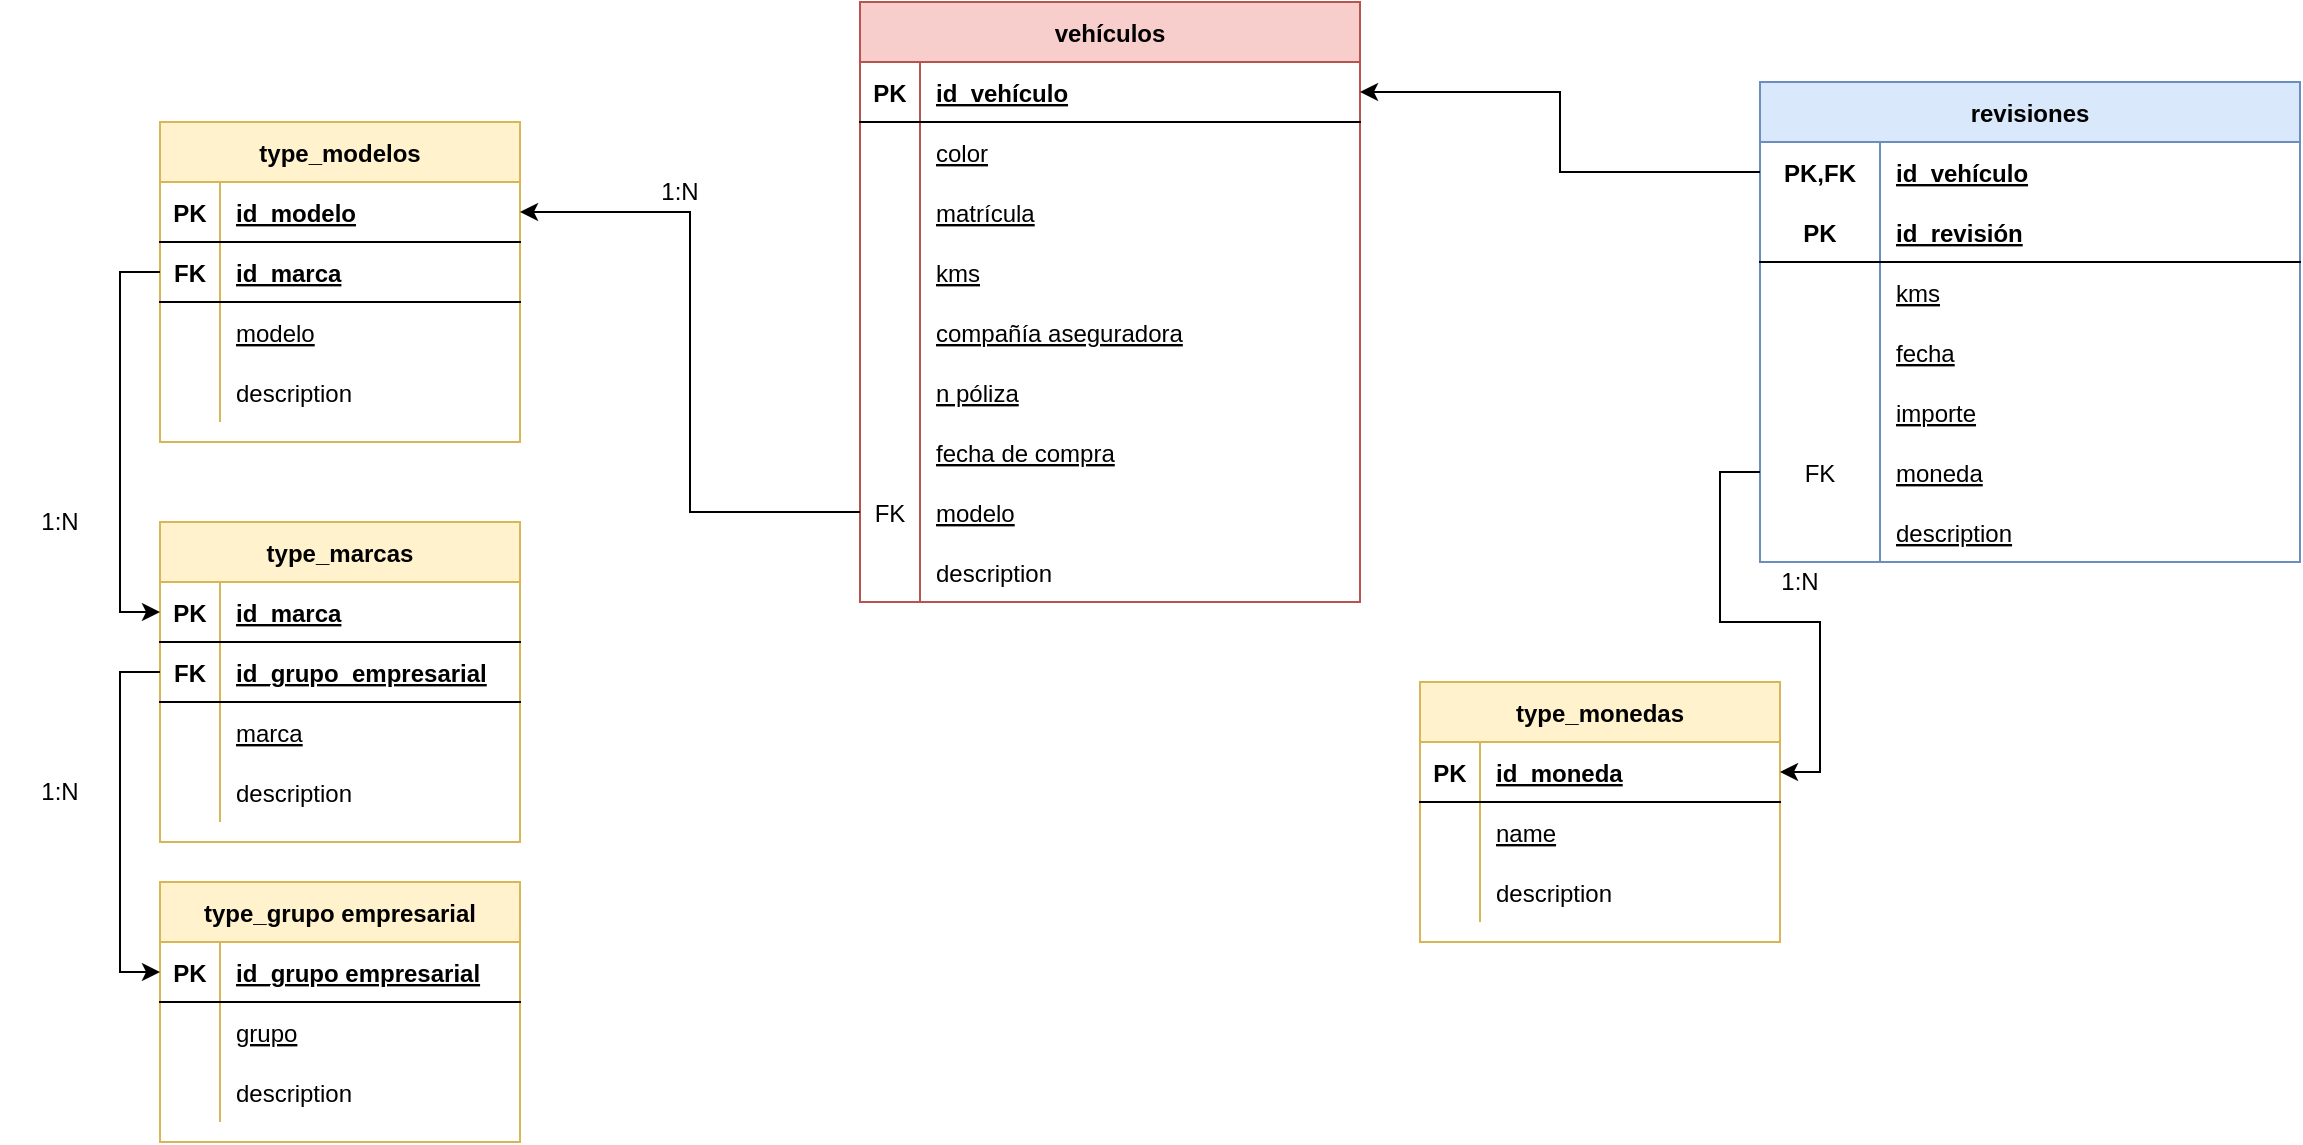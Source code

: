 <mxfile version="20.2.3" type="device"><diagram id="61opq8UgMgnh-urBsf6C" name="Diagrama"><mxGraphModel dx="2103" dy="640" grid="1" gridSize="10" guides="1" tooltips="1" connect="1" arrows="1" fold="1" page="1" pageScale="1" pageWidth="827" pageHeight="1169" math="0" shadow="0"><root><mxCell id="0"/><mxCell id="1" parent="0"/><mxCell id="n5lgVlBRadcLo9MWpqyn-1" value="vehículos" style="shape=table;startSize=30;container=1;collapsible=1;childLayout=tableLayout;fixedRows=1;rowLines=0;fontStyle=1;align=center;resizeLast=1;fillColor=#f8cecc;strokeColor=#b85450;" parent="1" vertex="1"><mxGeometry x="-20" y="50" width="250" height="300" as="geometry"/></mxCell><mxCell id="n5lgVlBRadcLo9MWpqyn-2" value="" style="shape=partialRectangle;collapsible=0;dropTarget=0;pointerEvents=0;fillColor=none;points=[[0,0.5],[1,0.5]];portConstraint=eastwest;top=0;left=0;right=0;bottom=1;" parent="n5lgVlBRadcLo9MWpqyn-1" vertex="1"><mxGeometry y="30" width="250" height="30" as="geometry"/></mxCell><mxCell id="n5lgVlBRadcLo9MWpqyn-3" value="PK" style="shape=partialRectangle;overflow=hidden;connectable=0;fillColor=none;top=0;left=0;bottom=0;right=0;fontStyle=1;" parent="n5lgVlBRadcLo9MWpqyn-2" vertex="1"><mxGeometry width="30" height="30" as="geometry"><mxRectangle width="30" height="30" as="alternateBounds"/></mxGeometry></mxCell><mxCell id="n5lgVlBRadcLo9MWpqyn-4" value="id_vehículo" style="shape=partialRectangle;overflow=hidden;connectable=0;fillColor=none;top=0;left=0;bottom=0;right=0;align=left;spacingLeft=6;fontStyle=5;" parent="n5lgVlBRadcLo9MWpqyn-2" vertex="1"><mxGeometry x="30" width="220" height="30" as="geometry"><mxRectangle width="220" height="30" as="alternateBounds"/></mxGeometry></mxCell><mxCell id="n5lgVlBRadcLo9MWpqyn-5" value="" style="shape=partialRectangle;collapsible=0;dropTarget=0;pointerEvents=0;fillColor=none;points=[[0,0.5],[1,0.5]];portConstraint=eastwest;top=0;left=0;right=0;bottom=0;" parent="n5lgVlBRadcLo9MWpqyn-1" vertex="1"><mxGeometry y="60" width="250" height="30" as="geometry"/></mxCell><mxCell id="n5lgVlBRadcLo9MWpqyn-6" value="" style="shape=partialRectangle;overflow=hidden;connectable=0;fillColor=none;top=0;left=0;bottom=0;right=0;" parent="n5lgVlBRadcLo9MWpqyn-5" vertex="1"><mxGeometry width="30" height="30" as="geometry"><mxRectangle width="30" height="30" as="alternateBounds"/></mxGeometry></mxCell><mxCell id="n5lgVlBRadcLo9MWpqyn-7" value="color" style="shape=partialRectangle;overflow=hidden;connectable=0;fillColor=none;top=0;left=0;bottom=0;right=0;align=left;spacingLeft=6;fontStyle=4" parent="n5lgVlBRadcLo9MWpqyn-5" vertex="1"><mxGeometry x="30" width="220" height="30" as="geometry"><mxRectangle width="220" height="30" as="alternateBounds"/></mxGeometry></mxCell><mxCell id="n5lgVlBRadcLo9MWpqyn-8" value="" style="shape=partialRectangle;collapsible=0;dropTarget=0;pointerEvents=0;fillColor=none;points=[[0,0.5],[1,0.5]];portConstraint=eastwest;top=0;left=0;right=0;bottom=0;" parent="n5lgVlBRadcLo9MWpqyn-1" vertex="1"><mxGeometry y="90" width="250" height="30" as="geometry"/></mxCell><mxCell id="n5lgVlBRadcLo9MWpqyn-9" value="" style="shape=partialRectangle;overflow=hidden;connectable=0;fillColor=none;top=0;left=0;bottom=0;right=0;" parent="n5lgVlBRadcLo9MWpqyn-8" vertex="1"><mxGeometry width="30" height="30" as="geometry"><mxRectangle width="30" height="30" as="alternateBounds"/></mxGeometry></mxCell><mxCell id="n5lgVlBRadcLo9MWpqyn-10" value="matrícula" style="shape=partialRectangle;overflow=hidden;connectable=0;fillColor=none;top=0;left=0;bottom=0;right=0;align=left;spacingLeft=6;fontStyle=4" parent="n5lgVlBRadcLo9MWpqyn-8" vertex="1"><mxGeometry x="30" width="220" height="30" as="geometry"><mxRectangle width="220" height="30" as="alternateBounds"/></mxGeometry></mxCell><mxCell id="n5lgVlBRadcLo9MWpqyn-11" value="" style="shape=partialRectangle;collapsible=0;dropTarget=0;pointerEvents=0;fillColor=none;points=[[0,0.5],[1,0.5]];portConstraint=eastwest;top=0;left=0;right=0;bottom=0;" parent="n5lgVlBRadcLo9MWpqyn-1" vertex="1"><mxGeometry y="120" width="250" height="30" as="geometry"/></mxCell><mxCell id="n5lgVlBRadcLo9MWpqyn-12" value="" style="shape=partialRectangle;overflow=hidden;connectable=0;fillColor=none;top=0;left=0;bottom=0;right=0;" parent="n5lgVlBRadcLo9MWpqyn-11" vertex="1"><mxGeometry width="30" height="30" as="geometry"><mxRectangle width="30" height="30" as="alternateBounds"/></mxGeometry></mxCell><mxCell id="n5lgVlBRadcLo9MWpqyn-13" value="kms" style="shape=partialRectangle;overflow=hidden;connectable=0;fillColor=none;top=0;left=0;bottom=0;right=0;align=left;spacingLeft=6;fontStyle=4" parent="n5lgVlBRadcLo9MWpqyn-11" vertex="1"><mxGeometry x="30" width="220" height="30" as="geometry"><mxRectangle width="220" height="30" as="alternateBounds"/></mxGeometry></mxCell><mxCell id="n5lgVlBRadcLo9MWpqyn-14" value="" style="shape=partialRectangle;collapsible=0;dropTarget=0;pointerEvents=0;fillColor=none;points=[[0,0.5],[1,0.5]];portConstraint=eastwest;top=0;left=0;right=0;bottom=0;" parent="n5lgVlBRadcLo9MWpqyn-1" vertex="1"><mxGeometry y="150" width="250" height="30" as="geometry"/></mxCell><mxCell id="n5lgVlBRadcLo9MWpqyn-15" value="" style="shape=partialRectangle;overflow=hidden;connectable=0;fillColor=none;top=0;left=0;bottom=0;right=0;" parent="n5lgVlBRadcLo9MWpqyn-14" vertex="1"><mxGeometry width="30" height="30" as="geometry"><mxRectangle width="30" height="30" as="alternateBounds"/></mxGeometry></mxCell><mxCell id="n5lgVlBRadcLo9MWpqyn-16" value="compañía aseguradora" style="shape=partialRectangle;overflow=hidden;connectable=0;fillColor=none;top=0;left=0;bottom=0;right=0;align=left;spacingLeft=6;fontStyle=4" parent="n5lgVlBRadcLo9MWpqyn-14" vertex="1"><mxGeometry x="30" width="220" height="30" as="geometry"><mxRectangle width="220" height="30" as="alternateBounds"/></mxGeometry></mxCell><mxCell id="n5lgVlBRadcLo9MWpqyn-20" value="" style="shape=partialRectangle;collapsible=0;dropTarget=0;pointerEvents=0;fillColor=none;points=[[0,0.5],[1,0.5]];portConstraint=eastwest;top=0;left=0;right=0;bottom=0;" parent="n5lgVlBRadcLo9MWpqyn-1" vertex="1"><mxGeometry y="180" width="250" height="30" as="geometry"/></mxCell><mxCell id="n5lgVlBRadcLo9MWpqyn-21" value="" style="shape=partialRectangle;overflow=hidden;connectable=0;fillColor=none;top=0;left=0;bottom=0;right=0;" parent="n5lgVlBRadcLo9MWpqyn-20" vertex="1"><mxGeometry width="30" height="30" as="geometry"><mxRectangle width="30" height="30" as="alternateBounds"/></mxGeometry></mxCell><mxCell id="n5lgVlBRadcLo9MWpqyn-22" value="n póliza" style="shape=partialRectangle;overflow=hidden;connectable=0;fillColor=none;top=0;left=0;bottom=0;right=0;align=left;spacingLeft=6;fontStyle=4" parent="n5lgVlBRadcLo9MWpqyn-20" vertex="1"><mxGeometry x="30" width="220" height="30" as="geometry"><mxRectangle width="220" height="30" as="alternateBounds"/></mxGeometry></mxCell><mxCell id="n5lgVlBRadcLo9MWpqyn-23" value="" style="shape=partialRectangle;collapsible=0;dropTarget=0;pointerEvents=0;fillColor=none;points=[[0,0.5],[1,0.5]];portConstraint=eastwest;top=0;left=0;right=0;bottom=0;" parent="n5lgVlBRadcLo9MWpqyn-1" vertex="1"><mxGeometry y="210" width="250" height="30" as="geometry"/></mxCell><mxCell id="n5lgVlBRadcLo9MWpqyn-24" value="" style="shape=partialRectangle;overflow=hidden;connectable=0;fillColor=none;top=0;left=0;bottom=0;right=0;" parent="n5lgVlBRadcLo9MWpqyn-23" vertex="1"><mxGeometry width="30" height="30" as="geometry"><mxRectangle width="30" height="30" as="alternateBounds"/></mxGeometry></mxCell><mxCell id="n5lgVlBRadcLo9MWpqyn-25" value="fecha de compra" style="shape=partialRectangle;overflow=hidden;connectable=0;fillColor=none;top=0;left=0;bottom=0;right=0;align=left;spacingLeft=6;fontStyle=4" parent="n5lgVlBRadcLo9MWpqyn-23" vertex="1"><mxGeometry x="30" width="220" height="30" as="geometry"><mxRectangle width="220" height="30" as="alternateBounds"/></mxGeometry></mxCell><mxCell id="n5lgVlBRadcLo9MWpqyn-17" value="" style="shape=partialRectangle;collapsible=0;dropTarget=0;pointerEvents=0;fillColor=none;points=[[0,0.5],[1,0.5]];portConstraint=eastwest;top=0;left=0;right=0;bottom=0;" parent="n5lgVlBRadcLo9MWpqyn-1" vertex="1"><mxGeometry y="240" width="250" height="30" as="geometry"/></mxCell><mxCell id="n5lgVlBRadcLo9MWpqyn-18" value="FK" style="shape=partialRectangle;overflow=hidden;connectable=0;fillColor=none;top=0;left=0;bottom=0;right=0;" parent="n5lgVlBRadcLo9MWpqyn-17" vertex="1"><mxGeometry width="30" height="30" as="geometry"><mxRectangle width="30" height="30" as="alternateBounds"/></mxGeometry></mxCell><mxCell id="n5lgVlBRadcLo9MWpqyn-19" value="modelo" style="shape=partialRectangle;overflow=hidden;connectable=0;fillColor=none;top=0;left=0;bottom=0;right=0;align=left;spacingLeft=6;fontStyle=4" parent="n5lgVlBRadcLo9MWpqyn-17" vertex="1"><mxGeometry x="30" width="220" height="30" as="geometry"><mxRectangle width="220" height="30" as="alternateBounds"/></mxGeometry></mxCell><mxCell id="n5lgVlBRadcLo9MWpqyn-32" value="" style="shape=partialRectangle;collapsible=0;dropTarget=0;pointerEvents=0;fillColor=none;points=[[0,0.5],[1,0.5]];portConstraint=eastwest;top=0;left=0;right=0;bottom=0;" parent="n5lgVlBRadcLo9MWpqyn-1" vertex="1"><mxGeometry y="270" width="250" height="30" as="geometry"/></mxCell><mxCell id="n5lgVlBRadcLo9MWpqyn-33" value="" style="shape=partialRectangle;overflow=hidden;connectable=0;fillColor=none;top=0;left=0;bottom=0;right=0;" parent="n5lgVlBRadcLo9MWpqyn-32" vertex="1"><mxGeometry width="30" height="30" as="geometry"><mxRectangle width="30" height="30" as="alternateBounds"/></mxGeometry></mxCell><mxCell id="n5lgVlBRadcLo9MWpqyn-34" value="description" style="shape=partialRectangle;overflow=hidden;connectable=0;fillColor=none;top=0;left=0;bottom=0;right=0;align=left;spacingLeft=6;" parent="n5lgVlBRadcLo9MWpqyn-32" vertex="1"><mxGeometry x="30" width="220" height="30" as="geometry"><mxRectangle width="220" height="30" as="alternateBounds"/></mxGeometry></mxCell><mxCell id="n5lgVlBRadcLo9MWpqyn-38" value="type_modelos" style="shape=table;startSize=30;container=1;collapsible=1;childLayout=tableLayout;fixedRows=1;rowLines=0;fontStyle=1;align=center;resizeLast=1;fillColor=#fff2cc;strokeColor=#d6b656;" parent="1" vertex="1"><mxGeometry x="-370" y="110" width="180" height="160" as="geometry"/></mxCell><mxCell id="n5lgVlBRadcLo9MWpqyn-39" value="" style="shape=tableRow;horizontal=0;startSize=0;swimlaneHead=0;swimlaneBody=0;fillColor=none;collapsible=0;dropTarget=0;points=[[0,0.5],[1,0.5]];portConstraint=eastwest;top=0;left=0;right=0;bottom=1;" parent="n5lgVlBRadcLo9MWpqyn-38" vertex="1"><mxGeometry y="30" width="180" height="30" as="geometry"/></mxCell><mxCell id="n5lgVlBRadcLo9MWpqyn-40" value="PK" style="shape=partialRectangle;connectable=0;fillColor=none;top=0;left=0;bottom=0;right=0;fontStyle=1;overflow=hidden;" parent="n5lgVlBRadcLo9MWpqyn-39" vertex="1"><mxGeometry width="30" height="30" as="geometry"><mxRectangle width="30" height="30" as="alternateBounds"/></mxGeometry></mxCell><mxCell id="n5lgVlBRadcLo9MWpqyn-41" value="id_modelo" style="shape=partialRectangle;connectable=0;fillColor=none;top=0;left=0;bottom=0;right=0;align=left;spacingLeft=6;fontStyle=5;overflow=hidden;" parent="n5lgVlBRadcLo9MWpqyn-39" vertex="1"><mxGeometry x="30" width="150" height="30" as="geometry"><mxRectangle width="150" height="30" as="alternateBounds"/></mxGeometry></mxCell><mxCell id="hLhm8NeAh9DsL8q-BRB6-14" style="shape=tableRow;horizontal=0;startSize=0;swimlaneHead=0;swimlaneBody=0;fillColor=none;collapsible=0;dropTarget=0;points=[[0,0.5],[1,0.5]];portConstraint=eastwest;top=0;left=0;right=0;bottom=1;" vertex="1" parent="n5lgVlBRadcLo9MWpqyn-38"><mxGeometry y="60" width="180" height="30" as="geometry"/></mxCell><mxCell id="hLhm8NeAh9DsL8q-BRB6-15" value="FK" style="shape=partialRectangle;connectable=0;fillColor=none;top=0;left=0;bottom=0;right=0;fontStyle=1;overflow=hidden;" vertex="1" parent="hLhm8NeAh9DsL8q-BRB6-14"><mxGeometry width="30" height="30" as="geometry"><mxRectangle width="30" height="30" as="alternateBounds"/></mxGeometry></mxCell><mxCell id="hLhm8NeAh9DsL8q-BRB6-16" value="id_marca" style="shape=partialRectangle;connectable=0;fillColor=none;top=0;left=0;bottom=0;right=0;align=left;spacingLeft=6;fontStyle=5;overflow=hidden;" vertex="1" parent="hLhm8NeAh9DsL8q-BRB6-14"><mxGeometry x="30" width="150" height="30" as="geometry"><mxRectangle width="150" height="30" as="alternateBounds"/></mxGeometry></mxCell><mxCell id="n5lgVlBRadcLo9MWpqyn-42" value="" style="shape=tableRow;horizontal=0;startSize=0;swimlaneHead=0;swimlaneBody=0;fillColor=none;collapsible=0;dropTarget=0;points=[[0,0.5],[1,0.5]];portConstraint=eastwest;top=0;left=0;right=0;bottom=0;" parent="n5lgVlBRadcLo9MWpqyn-38" vertex="1"><mxGeometry y="90" width="180" height="30" as="geometry"/></mxCell><mxCell id="n5lgVlBRadcLo9MWpqyn-43" value="" style="shape=partialRectangle;connectable=0;fillColor=none;top=0;left=0;bottom=0;right=0;editable=1;overflow=hidden;" parent="n5lgVlBRadcLo9MWpqyn-42" vertex="1"><mxGeometry width="30" height="30" as="geometry"><mxRectangle width="30" height="30" as="alternateBounds"/></mxGeometry></mxCell><mxCell id="n5lgVlBRadcLo9MWpqyn-44" value="modelo" style="shape=partialRectangle;connectable=0;fillColor=none;top=0;left=0;bottom=0;right=0;align=left;spacingLeft=6;overflow=hidden;fontStyle=4" parent="n5lgVlBRadcLo9MWpqyn-42" vertex="1"><mxGeometry x="30" width="150" height="30" as="geometry"><mxRectangle width="150" height="30" as="alternateBounds"/></mxGeometry></mxCell><mxCell id="n5lgVlBRadcLo9MWpqyn-45" value="" style="shape=tableRow;horizontal=0;startSize=0;swimlaneHead=0;swimlaneBody=0;fillColor=none;collapsible=0;dropTarget=0;points=[[0,0.5],[1,0.5]];portConstraint=eastwest;top=0;left=0;right=0;bottom=0;" parent="n5lgVlBRadcLo9MWpqyn-38" vertex="1"><mxGeometry y="120" width="180" height="30" as="geometry"/></mxCell><mxCell id="n5lgVlBRadcLo9MWpqyn-46" value="" style="shape=partialRectangle;connectable=0;fillColor=none;top=0;left=0;bottom=0;right=0;editable=1;overflow=hidden;" parent="n5lgVlBRadcLo9MWpqyn-45" vertex="1"><mxGeometry width="30" height="30" as="geometry"><mxRectangle width="30" height="30" as="alternateBounds"/></mxGeometry></mxCell><mxCell id="n5lgVlBRadcLo9MWpqyn-47" value="description" style="shape=partialRectangle;connectable=0;fillColor=none;top=0;left=0;bottom=0;right=0;align=left;spacingLeft=6;overflow=hidden;" parent="n5lgVlBRadcLo9MWpqyn-45" vertex="1"><mxGeometry x="30" width="150" height="30" as="geometry"><mxRectangle width="150" height="30" as="alternateBounds"/></mxGeometry></mxCell><mxCell id="n5lgVlBRadcLo9MWpqyn-51" style="edgeStyle=orthogonalEdgeStyle;rounded=0;orthogonalLoop=1;jettySize=auto;html=1;" parent="1" source="n5lgVlBRadcLo9MWpqyn-17" target="n5lgVlBRadcLo9MWpqyn-39" edge="1"><mxGeometry relative="1" as="geometry"/></mxCell><mxCell id="n5lgVlBRadcLo9MWpqyn-52" value="1:N" style="text;html=1;strokeColor=none;fillColor=none;align=center;verticalAlign=middle;whiteSpace=wrap;rounded=0;" parent="1" vertex="1"><mxGeometry x="-140" y="130" width="60" height="30" as="geometry"/></mxCell><mxCell id="n5lgVlBRadcLo9MWpqyn-53" value="type_marcas" style="shape=table;startSize=30;container=1;collapsible=1;childLayout=tableLayout;fixedRows=1;rowLines=0;fontStyle=1;align=center;resizeLast=1;fillColor=#fff2cc;strokeColor=#d6b656;" parent="1" vertex="1"><mxGeometry x="-370" y="310" width="180" height="160" as="geometry"/></mxCell><mxCell id="n5lgVlBRadcLo9MWpqyn-54" value="" style="shape=tableRow;horizontal=0;startSize=0;swimlaneHead=0;swimlaneBody=0;fillColor=none;collapsible=0;dropTarget=0;points=[[0,0.5],[1,0.5]];portConstraint=eastwest;top=0;left=0;right=0;bottom=1;" parent="n5lgVlBRadcLo9MWpqyn-53" vertex="1"><mxGeometry y="30" width="180" height="30" as="geometry"/></mxCell><mxCell id="n5lgVlBRadcLo9MWpqyn-55" value="PK" style="shape=partialRectangle;connectable=0;fillColor=none;top=0;left=0;bottom=0;right=0;fontStyle=1;overflow=hidden;" parent="n5lgVlBRadcLo9MWpqyn-54" vertex="1"><mxGeometry width="30" height="30" as="geometry"><mxRectangle width="30" height="30" as="alternateBounds"/></mxGeometry></mxCell><mxCell id="n5lgVlBRadcLo9MWpqyn-56" value="id_marca" style="shape=partialRectangle;connectable=0;fillColor=none;top=0;left=0;bottom=0;right=0;align=left;spacingLeft=6;fontStyle=5;overflow=hidden;" parent="n5lgVlBRadcLo9MWpqyn-54" vertex="1"><mxGeometry x="30" width="150" height="30" as="geometry"><mxRectangle width="150" height="30" as="alternateBounds"/></mxGeometry></mxCell><mxCell id="hLhm8NeAh9DsL8q-BRB6-17" style="shape=tableRow;horizontal=0;startSize=0;swimlaneHead=0;swimlaneBody=0;fillColor=none;collapsible=0;dropTarget=0;points=[[0,0.5],[1,0.5]];portConstraint=eastwest;top=0;left=0;right=0;bottom=1;" vertex="1" parent="n5lgVlBRadcLo9MWpqyn-53"><mxGeometry y="60" width="180" height="30" as="geometry"/></mxCell><mxCell id="hLhm8NeAh9DsL8q-BRB6-18" value="FK" style="shape=partialRectangle;connectable=0;fillColor=none;top=0;left=0;bottom=0;right=0;fontStyle=1;overflow=hidden;" vertex="1" parent="hLhm8NeAh9DsL8q-BRB6-17"><mxGeometry width="30" height="30" as="geometry"><mxRectangle width="30" height="30" as="alternateBounds"/></mxGeometry></mxCell><mxCell id="hLhm8NeAh9DsL8q-BRB6-19" value="id_grupo_empresarial" style="shape=partialRectangle;connectable=0;fillColor=none;top=0;left=0;bottom=0;right=0;align=left;spacingLeft=6;fontStyle=5;overflow=hidden;" vertex="1" parent="hLhm8NeAh9DsL8q-BRB6-17"><mxGeometry x="30" width="150" height="30" as="geometry"><mxRectangle width="150" height="30" as="alternateBounds"/></mxGeometry></mxCell><mxCell id="n5lgVlBRadcLo9MWpqyn-57" value="" style="shape=tableRow;horizontal=0;startSize=0;swimlaneHead=0;swimlaneBody=0;fillColor=none;collapsible=0;dropTarget=0;points=[[0,0.5],[1,0.5]];portConstraint=eastwest;top=0;left=0;right=0;bottom=0;fontStyle=4" parent="n5lgVlBRadcLo9MWpqyn-53" vertex="1"><mxGeometry y="90" width="180" height="30" as="geometry"/></mxCell><mxCell id="n5lgVlBRadcLo9MWpqyn-58" value="" style="shape=partialRectangle;connectable=0;fillColor=none;top=0;left=0;bottom=0;right=0;editable=1;overflow=hidden;" parent="n5lgVlBRadcLo9MWpqyn-57" vertex="1"><mxGeometry width="30" height="30" as="geometry"><mxRectangle width="30" height="30" as="alternateBounds"/></mxGeometry></mxCell><mxCell id="n5lgVlBRadcLo9MWpqyn-59" value="marca" style="shape=partialRectangle;connectable=0;fillColor=none;top=0;left=0;bottom=0;right=0;align=left;spacingLeft=6;overflow=hidden;fontStyle=4" parent="n5lgVlBRadcLo9MWpqyn-57" vertex="1"><mxGeometry x="30" width="150" height="30" as="geometry"><mxRectangle width="150" height="30" as="alternateBounds"/></mxGeometry></mxCell><mxCell id="n5lgVlBRadcLo9MWpqyn-60" value="" style="shape=tableRow;horizontal=0;startSize=0;swimlaneHead=0;swimlaneBody=0;fillColor=none;collapsible=0;dropTarget=0;points=[[0,0.5],[1,0.5]];portConstraint=eastwest;top=0;left=0;right=0;bottom=0;" parent="n5lgVlBRadcLo9MWpqyn-53" vertex="1"><mxGeometry y="120" width="180" height="30" as="geometry"/></mxCell><mxCell id="n5lgVlBRadcLo9MWpqyn-61" value="" style="shape=partialRectangle;connectable=0;fillColor=none;top=0;left=0;bottom=0;right=0;editable=1;overflow=hidden;" parent="n5lgVlBRadcLo9MWpqyn-60" vertex="1"><mxGeometry width="30" height="30" as="geometry"><mxRectangle width="30" height="30" as="alternateBounds"/></mxGeometry></mxCell><mxCell id="n5lgVlBRadcLo9MWpqyn-62" value="description" style="shape=partialRectangle;connectable=0;fillColor=none;top=0;left=0;bottom=0;right=0;align=left;spacingLeft=6;overflow=hidden;" parent="n5lgVlBRadcLo9MWpqyn-60" vertex="1"><mxGeometry x="30" width="150" height="30" as="geometry"><mxRectangle width="150" height="30" as="alternateBounds"/></mxGeometry></mxCell><mxCell id="n5lgVlBRadcLo9MWpqyn-67" value="1:N" style="text;html=1;strokeColor=none;fillColor=none;align=center;verticalAlign=middle;whiteSpace=wrap;rounded=0;" parent="1" vertex="1"><mxGeometry x="-450" y="290" width="60" height="40" as="geometry"/></mxCell><mxCell id="km_FZwiX3VHpA3QaXu1Z-1" value="revisiones" style="shape=table;startSize=30;container=1;collapsible=1;childLayout=tableLayout;fixedRows=1;rowLines=0;fontStyle=1;align=center;resizeLast=1;fillColor=#dae8fc;strokeColor=#6c8ebf;" parent="1" vertex="1"><mxGeometry x="430" y="90" width="270" height="240" as="geometry"/></mxCell><mxCell id="km_FZwiX3VHpA3QaXu1Z-2" value="" style="shape=tableRow;horizontal=0;startSize=0;swimlaneHead=0;swimlaneBody=0;fillColor=none;collapsible=0;dropTarget=0;points=[[0,0.5],[1,0.5]];portConstraint=eastwest;top=0;left=0;right=0;bottom=0;" parent="km_FZwiX3VHpA3QaXu1Z-1" vertex="1"><mxGeometry y="30" width="270" height="30" as="geometry"/></mxCell><mxCell id="km_FZwiX3VHpA3QaXu1Z-3" value="PK,FK" style="shape=partialRectangle;connectable=0;fillColor=none;top=0;left=0;bottom=0;right=0;fontStyle=1;overflow=hidden;" parent="km_FZwiX3VHpA3QaXu1Z-2" vertex="1"><mxGeometry width="60" height="30" as="geometry"><mxRectangle width="60" height="30" as="alternateBounds"/></mxGeometry></mxCell><mxCell id="km_FZwiX3VHpA3QaXu1Z-4" value="id_vehículo" style="shape=partialRectangle;connectable=0;fillColor=none;top=0;left=0;bottom=0;right=0;align=left;spacingLeft=6;fontStyle=5;overflow=hidden;" parent="km_FZwiX3VHpA3QaXu1Z-2" vertex="1"><mxGeometry x="60" width="210" height="30" as="geometry"><mxRectangle width="210" height="30" as="alternateBounds"/></mxGeometry></mxCell><mxCell id="km_FZwiX3VHpA3QaXu1Z-5" value="" style="shape=tableRow;horizontal=0;startSize=0;swimlaneHead=0;swimlaneBody=0;fillColor=none;collapsible=0;dropTarget=0;points=[[0,0.5],[1,0.5]];portConstraint=eastwest;top=0;left=0;right=0;bottom=1;" parent="km_FZwiX3VHpA3QaXu1Z-1" vertex="1"><mxGeometry y="60" width="270" height="30" as="geometry"/></mxCell><mxCell id="km_FZwiX3VHpA3QaXu1Z-6" value="PK" style="shape=partialRectangle;connectable=0;fillColor=none;top=0;left=0;bottom=0;right=0;fontStyle=1;overflow=hidden;" parent="km_FZwiX3VHpA3QaXu1Z-5" vertex="1"><mxGeometry width="60" height="30" as="geometry"><mxRectangle width="60" height="30" as="alternateBounds"/></mxGeometry></mxCell><mxCell id="km_FZwiX3VHpA3QaXu1Z-7" value="id_revisión" style="shape=partialRectangle;connectable=0;fillColor=none;top=0;left=0;bottom=0;right=0;align=left;spacingLeft=6;fontStyle=5;overflow=hidden;" parent="km_FZwiX3VHpA3QaXu1Z-5" vertex="1"><mxGeometry x="60" width="210" height="30" as="geometry"><mxRectangle width="210" height="30" as="alternateBounds"/></mxGeometry></mxCell><mxCell id="km_FZwiX3VHpA3QaXu1Z-8" value="" style="shape=tableRow;horizontal=0;startSize=0;swimlaneHead=0;swimlaneBody=0;fillColor=none;collapsible=0;dropTarget=0;points=[[0,0.5],[1,0.5]];portConstraint=eastwest;top=0;left=0;right=0;bottom=0;" parent="km_FZwiX3VHpA3QaXu1Z-1" vertex="1"><mxGeometry y="90" width="270" height="30" as="geometry"/></mxCell><mxCell id="km_FZwiX3VHpA3QaXu1Z-9" value="" style="shape=partialRectangle;connectable=0;fillColor=none;top=0;left=0;bottom=0;right=0;editable=1;overflow=hidden;" parent="km_FZwiX3VHpA3QaXu1Z-8" vertex="1"><mxGeometry width="60" height="30" as="geometry"><mxRectangle width="60" height="30" as="alternateBounds"/></mxGeometry></mxCell><mxCell id="km_FZwiX3VHpA3QaXu1Z-10" value="kms" style="shape=partialRectangle;connectable=0;fillColor=none;top=0;left=0;bottom=0;right=0;align=left;spacingLeft=6;overflow=hidden;fontStyle=4" parent="km_FZwiX3VHpA3QaXu1Z-8" vertex="1"><mxGeometry x="60" width="210" height="30" as="geometry"><mxRectangle width="210" height="30" as="alternateBounds"/></mxGeometry></mxCell><mxCell id="km_FZwiX3VHpA3QaXu1Z-11" value="" style="shape=tableRow;horizontal=0;startSize=0;swimlaneHead=0;swimlaneBody=0;fillColor=none;collapsible=0;dropTarget=0;points=[[0,0.5],[1,0.5]];portConstraint=eastwest;top=0;left=0;right=0;bottom=0;" parent="km_FZwiX3VHpA3QaXu1Z-1" vertex="1"><mxGeometry y="120" width="270" height="30" as="geometry"/></mxCell><mxCell id="km_FZwiX3VHpA3QaXu1Z-12" value="" style="shape=partialRectangle;connectable=0;fillColor=none;top=0;left=0;bottom=0;right=0;editable=1;overflow=hidden;" parent="km_FZwiX3VHpA3QaXu1Z-11" vertex="1"><mxGeometry width="60" height="30" as="geometry"><mxRectangle width="60" height="30" as="alternateBounds"/></mxGeometry></mxCell><mxCell id="km_FZwiX3VHpA3QaXu1Z-13" value="fecha" style="shape=partialRectangle;connectable=0;fillColor=none;top=0;left=0;bottom=0;right=0;align=left;spacingLeft=6;overflow=hidden;fontStyle=4" parent="km_FZwiX3VHpA3QaXu1Z-11" vertex="1"><mxGeometry x="60" width="210" height="30" as="geometry"><mxRectangle width="210" height="30" as="alternateBounds"/></mxGeometry></mxCell><mxCell id="km_FZwiX3VHpA3QaXu1Z-14" value="" style="shape=tableRow;horizontal=0;startSize=0;swimlaneHead=0;swimlaneBody=0;fillColor=none;collapsible=0;dropTarget=0;points=[[0,0.5],[1,0.5]];portConstraint=eastwest;top=0;left=0;right=0;bottom=0;" parent="km_FZwiX3VHpA3QaXu1Z-1" vertex="1"><mxGeometry y="150" width="270" height="30" as="geometry"/></mxCell><mxCell id="km_FZwiX3VHpA3QaXu1Z-15" value="" style="shape=partialRectangle;connectable=0;fillColor=none;top=0;left=0;bottom=0;right=0;editable=1;overflow=hidden;" parent="km_FZwiX3VHpA3QaXu1Z-14" vertex="1"><mxGeometry width="60" height="30" as="geometry"><mxRectangle width="60" height="30" as="alternateBounds"/></mxGeometry></mxCell><mxCell id="km_FZwiX3VHpA3QaXu1Z-16" value="importe" style="shape=partialRectangle;connectable=0;fillColor=none;top=0;left=0;bottom=0;right=0;align=left;spacingLeft=6;overflow=hidden;fontStyle=4" parent="km_FZwiX3VHpA3QaXu1Z-14" vertex="1"><mxGeometry x="60" width="210" height="30" as="geometry"><mxRectangle width="210" height="30" as="alternateBounds"/></mxGeometry></mxCell><mxCell id="km_FZwiX3VHpA3QaXu1Z-17" value="" style="shape=tableRow;horizontal=0;startSize=0;swimlaneHead=0;swimlaneBody=0;fillColor=none;collapsible=0;dropTarget=0;points=[[0,0.5],[1,0.5]];portConstraint=eastwest;top=0;left=0;right=0;bottom=0;" parent="km_FZwiX3VHpA3QaXu1Z-1" vertex="1"><mxGeometry y="180" width="270" height="30" as="geometry"/></mxCell><mxCell id="km_FZwiX3VHpA3QaXu1Z-18" value="FK" style="shape=partialRectangle;connectable=0;fillColor=none;top=0;left=0;bottom=0;right=0;editable=1;overflow=hidden;" parent="km_FZwiX3VHpA3QaXu1Z-17" vertex="1"><mxGeometry width="60" height="30" as="geometry"><mxRectangle width="60" height="30" as="alternateBounds"/></mxGeometry></mxCell><mxCell id="km_FZwiX3VHpA3QaXu1Z-19" value="moneda" style="shape=partialRectangle;connectable=0;fillColor=none;top=0;left=0;bottom=0;right=0;align=left;spacingLeft=6;overflow=hidden;fontStyle=4" parent="km_FZwiX3VHpA3QaXu1Z-17" vertex="1"><mxGeometry x="60" width="210" height="30" as="geometry"><mxRectangle width="210" height="30" as="alternateBounds"/></mxGeometry></mxCell><mxCell id="hLhm8NeAh9DsL8q-BRB6-7" style="shape=tableRow;horizontal=0;startSize=0;swimlaneHead=0;swimlaneBody=0;fillColor=none;collapsible=0;dropTarget=0;points=[[0,0.5],[1,0.5]];portConstraint=eastwest;top=0;left=0;right=0;bottom=0;" vertex="1" parent="km_FZwiX3VHpA3QaXu1Z-1"><mxGeometry y="210" width="270" height="30" as="geometry"/></mxCell><mxCell id="hLhm8NeAh9DsL8q-BRB6-8" style="shape=partialRectangle;connectable=0;fillColor=none;top=0;left=0;bottom=0;right=0;editable=1;overflow=hidden;" vertex="1" parent="hLhm8NeAh9DsL8q-BRB6-7"><mxGeometry width="60" height="30" as="geometry"><mxRectangle width="60" height="30" as="alternateBounds"/></mxGeometry></mxCell><mxCell id="hLhm8NeAh9DsL8q-BRB6-9" style="shape=partialRectangle;connectable=0;fillColor=none;top=0;left=0;bottom=0;right=0;align=left;spacingLeft=6;overflow=hidden;fontStyle=4" vertex="1" parent="hLhm8NeAh9DsL8q-BRB6-7"><mxGeometry x="60" width="210" height="30" as="geometry"><mxRectangle width="210" height="30" as="alternateBounds"/></mxGeometry></mxCell><mxCell id="oX3Fpnr1atRw7HkQMv7m-1" value="type_grupo empresarial" style="shape=table;startSize=30;container=1;collapsible=1;childLayout=tableLayout;fixedRows=1;rowLines=0;fontStyle=1;align=center;resizeLast=1;fillColor=#fff2cc;strokeColor=#d6b656;" parent="1" vertex="1"><mxGeometry x="-370" y="490" width="180" height="130" as="geometry"/></mxCell><mxCell id="oX3Fpnr1atRw7HkQMv7m-2" value="" style="shape=tableRow;horizontal=0;startSize=0;swimlaneHead=0;swimlaneBody=0;fillColor=none;collapsible=0;dropTarget=0;points=[[0,0.5],[1,0.5]];portConstraint=eastwest;top=0;left=0;right=0;bottom=1;" parent="oX3Fpnr1atRw7HkQMv7m-1" vertex="1"><mxGeometry y="30" width="180" height="30" as="geometry"/></mxCell><mxCell id="oX3Fpnr1atRw7HkQMv7m-3" value="PK" style="shape=partialRectangle;connectable=0;fillColor=none;top=0;left=0;bottom=0;right=0;fontStyle=1;overflow=hidden;" parent="oX3Fpnr1atRw7HkQMv7m-2" vertex="1"><mxGeometry width="30" height="30" as="geometry"><mxRectangle width="30" height="30" as="alternateBounds"/></mxGeometry></mxCell><mxCell id="oX3Fpnr1atRw7HkQMv7m-4" value="id_grupo empresarial" style="shape=partialRectangle;connectable=0;fillColor=none;top=0;left=0;bottom=0;right=0;align=left;spacingLeft=6;fontStyle=5;overflow=hidden;" parent="oX3Fpnr1atRw7HkQMv7m-2" vertex="1"><mxGeometry x="30" width="150" height="30" as="geometry"><mxRectangle width="150" height="30" as="alternateBounds"/></mxGeometry></mxCell><mxCell id="oX3Fpnr1atRw7HkQMv7m-5" value="" style="shape=tableRow;horizontal=0;startSize=0;swimlaneHead=0;swimlaneBody=0;fillColor=none;collapsible=0;dropTarget=0;points=[[0,0.5],[1,0.5]];portConstraint=eastwest;top=0;left=0;right=0;bottom=0;fontStyle=4" parent="oX3Fpnr1atRw7HkQMv7m-1" vertex="1"><mxGeometry y="60" width="180" height="30" as="geometry"/></mxCell><mxCell id="oX3Fpnr1atRw7HkQMv7m-6" value="" style="shape=partialRectangle;connectable=0;fillColor=none;top=0;left=0;bottom=0;right=0;editable=1;overflow=hidden;" parent="oX3Fpnr1atRw7HkQMv7m-5" vertex="1"><mxGeometry width="30" height="30" as="geometry"><mxRectangle width="30" height="30" as="alternateBounds"/></mxGeometry></mxCell><mxCell id="oX3Fpnr1atRw7HkQMv7m-7" value="grupo" style="shape=partialRectangle;connectable=0;fillColor=none;top=0;left=0;bottom=0;right=0;align=left;spacingLeft=6;overflow=hidden;fontStyle=4" parent="oX3Fpnr1atRw7HkQMv7m-5" vertex="1"><mxGeometry x="30" width="150" height="30" as="geometry"><mxRectangle width="150" height="30" as="alternateBounds"/></mxGeometry></mxCell><mxCell id="oX3Fpnr1atRw7HkQMv7m-8" value="" style="shape=tableRow;horizontal=0;startSize=0;swimlaneHead=0;swimlaneBody=0;fillColor=none;collapsible=0;dropTarget=0;points=[[0,0.5],[1,0.5]];portConstraint=eastwest;top=0;left=0;right=0;bottom=0;" parent="oX3Fpnr1atRw7HkQMv7m-1" vertex="1"><mxGeometry y="90" width="180" height="30" as="geometry"/></mxCell><mxCell id="oX3Fpnr1atRw7HkQMv7m-9" value="" style="shape=partialRectangle;connectable=0;fillColor=none;top=0;left=0;bottom=0;right=0;editable=1;overflow=hidden;" parent="oX3Fpnr1atRw7HkQMv7m-8" vertex="1"><mxGeometry width="30" height="30" as="geometry"><mxRectangle width="30" height="30" as="alternateBounds"/></mxGeometry></mxCell><mxCell id="oX3Fpnr1atRw7HkQMv7m-10" value="description" style="shape=partialRectangle;connectable=0;fillColor=none;top=0;left=0;bottom=0;right=0;align=left;spacingLeft=6;overflow=hidden;" parent="oX3Fpnr1atRw7HkQMv7m-8" vertex="1"><mxGeometry x="30" width="150" height="30" as="geometry"><mxRectangle width="150" height="30" as="alternateBounds"/></mxGeometry></mxCell><mxCell id="oX3Fpnr1atRw7HkQMv7m-17" style="edgeStyle=orthogonalEdgeStyle;rounded=0;orthogonalLoop=1;jettySize=auto;html=1;entryX=1;entryY=0.5;entryDx=0;entryDy=0;" parent="1" source="km_FZwiX3VHpA3QaXu1Z-2" target="n5lgVlBRadcLo9MWpqyn-2" edge="1"><mxGeometry relative="1" as="geometry"/></mxCell><mxCell id="oX3Fpnr1atRw7HkQMv7m-18" value="type_monedas" style="shape=table;startSize=30;container=1;collapsible=1;childLayout=tableLayout;fixedRows=1;rowLines=0;fontStyle=1;align=center;resizeLast=1;fillColor=#fff2cc;strokeColor=#d6b656;" parent="1" vertex="1"><mxGeometry x="260" y="390" width="180" height="130" as="geometry"/></mxCell><mxCell id="oX3Fpnr1atRw7HkQMv7m-19" value="" style="shape=tableRow;horizontal=0;startSize=0;swimlaneHead=0;swimlaneBody=0;fillColor=none;collapsible=0;dropTarget=0;points=[[0,0.5],[1,0.5]];portConstraint=eastwest;top=0;left=0;right=0;bottom=1;" parent="oX3Fpnr1atRw7HkQMv7m-18" vertex="1"><mxGeometry y="30" width="180" height="30" as="geometry"/></mxCell><mxCell id="oX3Fpnr1atRw7HkQMv7m-20" value="PK" style="shape=partialRectangle;connectable=0;fillColor=none;top=0;left=0;bottom=0;right=0;fontStyle=1;overflow=hidden;" parent="oX3Fpnr1atRw7HkQMv7m-19" vertex="1"><mxGeometry width="30" height="30" as="geometry"><mxRectangle width="30" height="30" as="alternateBounds"/></mxGeometry></mxCell><mxCell id="oX3Fpnr1atRw7HkQMv7m-21" value="id_moneda" style="shape=partialRectangle;connectable=0;fillColor=none;top=0;left=0;bottom=0;right=0;align=left;spacingLeft=6;fontStyle=5;overflow=hidden;" parent="oX3Fpnr1atRw7HkQMv7m-19" vertex="1"><mxGeometry x="30" width="150" height="30" as="geometry"><mxRectangle width="150" height="30" as="alternateBounds"/></mxGeometry></mxCell><mxCell id="oX3Fpnr1atRw7HkQMv7m-22" value="" style="shape=tableRow;horizontal=0;startSize=0;swimlaneHead=0;swimlaneBody=0;fillColor=none;collapsible=0;dropTarget=0;points=[[0,0.5],[1,0.5]];portConstraint=eastwest;top=0;left=0;right=0;bottom=0;" parent="oX3Fpnr1atRw7HkQMv7m-18" vertex="1"><mxGeometry y="60" width="180" height="30" as="geometry"/></mxCell><mxCell id="oX3Fpnr1atRw7HkQMv7m-23" value="" style="shape=partialRectangle;connectable=0;fillColor=none;top=0;left=0;bottom=0;right=0;editable=1;overflow=hidden;" parent="oX3Fpnr1atRw7HkQMv7m-22" vertex="1"><mxGeometry width="30" height="30" as="geometry"><mxRectangle width="30" height="30" as="alternateBounds"/></mxGeometry></mxCell><mxCell id="oX3Fpnr1atRw7HkQMv7m-24" value="name" style="shape=partialRectangle;connectable=0;fillColor=none;top=0;left=0;bottom=0;right=0;align=left;spacingLeft=6;overflow=hidden;fontStyle=4" parent="oX3Fpnr1atRw7HkQMv7m-22" vertex="1"><mxGeometry x="30" width="150" height="30" as="geometry"><mxRectangle width="150" height="30" as="alternateBounds"/></mxGeometry></mxCell><mxCell id="oX3Fpnr1atRw7HkQMv7m-25" value="" style="shape=tableRow;horizontal=0;startSize=0;swimlaneHead=0;swimlaneBody=0;fillColor=none;collapsible=0;dropTarget=0;points=[[0,0.5],[1,0.5]];portConstraint=eastwest;top=0;left=0;right=0;bottom=0;" parent="oX3Fpnr1atRw7HkQMv7m-18" vertex="1"><mxGeometry y="90" width="180" height="30" as="geometry"/></mxCell><mxCell id="oX3Fpnr1atRw7HkQMv7m-26" value="" style="shape=partialRectangle;connectable=0;fillColor=none;top=0;left=0;bottom=0;right=0;editable=1;overflow=hidden;" parent="oX3Fpnr1atRw7HkQMv7m-25" vertex="1"><mxGeometry width="30" height="30" as="geometry"><mxRectangle width="30" height="30" as="alternateBounds"/></mxGeometry></mxCell><mxCell id="oX3Fpnr1atRw7HkQMv7m-27" value="description" style="shape=partialRectangle;connectable=0;fillColor=none;top=0;left=0;bottom=0;right=0;align=left;spacingLeft=6;overflow=hidden;" parent="oX3Fpnr1atRw7HkQMv7m-25" vertex="1"><mxGeometry x="30" width="150" height="30" as="geometry"><mxRectangle width="150" height="30" as="alternateBounds"/></mxGeometry></mxCell><mxCell id="oX3Fpnr1atRw7HkQMv7m-31" style="edgeStyle=orthogonalEdgeStyle;rounded=0;orthogonalLoop=1;jettySize=auto;html=1;entryX=1;entryY=0.5;entryDx=0;entryDy=0;" parent="1" source="km_FZwiX3VHpA3QaXu1Z-17" target="oX3Fpnr1atRw7HkQMv7m-19" edge="1"><mxGeometry relative="1" as="geometry"/></mxCell><mxCell id="hLhm8NeAh9DsL8q-BRB6-1" value="1:N" style="text;html=1;strokeColor=none;fillColor=none;align=center;verticalAlign=middle;whiteSpace=wrap;rounded=0;" vertex="1" parent="1"><mxGeometry x="-450" y="430" width="60" height="30" as="geometry"/></mxCell><mxCell id="hLhm8NeAh9DsL8q-BRB6-3" value="1:N" style="text;html=1;strokeColor=none;fillColor=none;align=center;verticalAlign=middle;whiteSpace=wrap;rounded=0;" vertex="1" parent="1"><mxGeometry x="420" y="325" width="60" height="30" as="geometry"/></mxCell><mxCell id="hLhm8NeAh9DsL8q-BRB6-6" value="description" style="shape=partialRectangle;connectable=0;fillColor=none;top=0;left=0;bottom=0;right=0;align=left;spacingLeft=6;overflow=hidden;fontStyle=4" vertex="1" parent="1"><mxGeometry x="490" y="300" width="210" height="30" as="geometry"><mxRectangle width="210" height="30" as="alternateBounds"/></mxGeometry></mxCell><mxCell id="hLhm8NeAh9DsL8q-BRB6-13" style="edgeStyle=orthogonalEdgeStyle;rounded=0;orthogonalLoop=1;jettySize=auto;html=1;exitX=0;exitY=0.5;exitDx=0;exitDy=0;entryX=0;entryY=0.5;entryDx=0;entryDy=0;" edge="1" parent="1" target="n5lgVlBRadcLo9MWpqyn-54"><mxGeometry relative="1" as="geometry"><mxPoint x="-370" y="185" as="sourcePoint"/><Array as="points"><mxPoint x="-390" y="185"/><mxPoint x="-390" y="355"/></Array></mxGeometry></mxCell><mxCell id="hLhm8NeAh9DsL8q-BRB6-20" style="edgeStyle=orthogonalEdgeStyle;rounded=0;orthogonalLoop=1;jettySize=auto;html=1;exitX=0;exitY=0.5;exitDx=0;exitDy=0;entryX=0;entryY=0.5;entryDx=0;entryDy=0;" edge="1" parent="1" source="hLhm8NeAh9DsL8q-BRB6-17" target="oX3Fpnr1atRw7HkQMv7m-2"><mxGeometry relative="1" as="geometry"/></mxCell></root></mxGraphModel></diagram></mxfile>